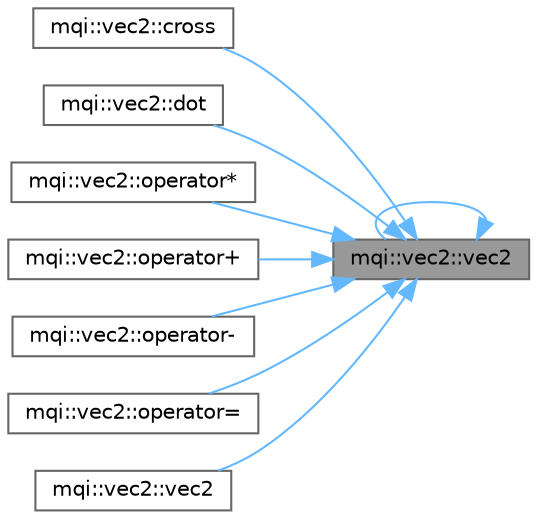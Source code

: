 digraph "mqi::vec2::vec2"
{
 // LATEX_PDF_SIZE
  bgcolor="transparent";
  edge [fontname=Helvetica,fontsize=10,labelfontname=Helvetica,labelfontsize=10];
  node [fontname=Helvetica,fontsize=10,shape=box,height=0.2,width=0.4];
  rankdir="RL";
  Node1 [id="Node000001",label="mqi::vec2::vec2",height=0.2,width=0.4,color="gray40", fillcolor="grey60", style="filled", fontcolor="black",tooltip="Copy constructor (from non-const reference)."];
  Node1 -> Node2 [id="edge1_Node000001_Node000002",dir="back",color="steelblue1",style="solid",tooltip=" "];
  Node2 [id="Node000002",label="mqi::vec2::cross",height=0.2,width=0.4,color="grey40", fillcolor="white", style="filled",URL="$classmqi_1_1vec2.html#a8e27baae65354bb5b3c34e55c9b634d6",tooltip="Calculates the 2D cross product (a scalar)."];
  Node1 -> Node3 [id="edge2_Node000001_Node000003",dir="back",color="steelblue1",style="solid",tooltip=" "];
  Node3 [id="Node000003",label="mqi::vec2::dot",height=0.2,width=0.4,color="grey40", fillcolor="white", style="filled",URL="$classmqi_1_1vec2.html#a15efec21797b668d39935389a1537e46",tooltip="Calculates the dot product with another vector."];
  Node1 -> Node4 [id="edge3_Node000001_Node000004",dir="back",color="steelblue1",style="solid",tooltip=" "];
  Node4 [id="Node000004",label="mqi::vec2::operator*",height=0.2,width=0.4,color="grey40", fillcolor="white", style="filled",URL="$classmqi_1_1vec2.html#aa2038b16a83ae17d316ae090f28c9a53",tooltip="Component-wise vector multiplication."];
  Node1 -> Node5 [id="edge4_Node000001_Node000005",dir="back",color="steelblue1",style="solid",tooltip=" "];
  Node5 [id="Node000005",label="mqi::vec2::operator+",height=0.2,width=0.4,color="grey40", fillcolor="white", style="filled",URL="$classmqi_1_1vec2.html#afb594bfad82620e577ddf36f289eee58",tooltip="Vector addition."];
  Node1 -> Node6 [id="edge5_Node000001_Node000006",dir="back",color="steelblue1",style="solid",tooltip=" "];
  Node6 [id="Node000006",label="mqi::vec2::operator-",height=0.2,width=0.4,color="grey40", fillcolor="white", style="filled",URL="$classmqi_1_1vec2.html#a01dd77797c1d49f7fc55aef0821aba96",tooltip="Vector subtraction."];
  Node1 -> Node7 [id="edge6_Node000001_Node000007",dir="back",color="steelblue1",style="solid",tooltip=" "];
  Node7 [id="Node000007",label="mqi::vec2::operator=",height=0.2,width=0.4,color="grey40", fillcolor="white", style="filled",URL="$classmqi_1_1vec2.html#aa3f7869d44aae1395ea37350c50f2197",tooltip="Assignment operator."];
  Node1 -> Node8 [id="edge7_Node000001_Node000008",dir="back",color="steelblue1",style="solid",tooltip=" "];
  Node8 [id="Node000008",label="mqi::vec2::vec2",height=0.2,width=0.4,color="grey40", fillcolor="white", style="filled",URL="$classmqi_1_1vec2.html#a2fe1c95a67f3dbe4cf69d78c62f9689c",tooltip="Copy constructor (from const reference)."];
  Node1 -> Node1 [id="edge8_Node000001_Node000001",dir="back",color="steelblue1",style="solid",tooltip=" "];
}
